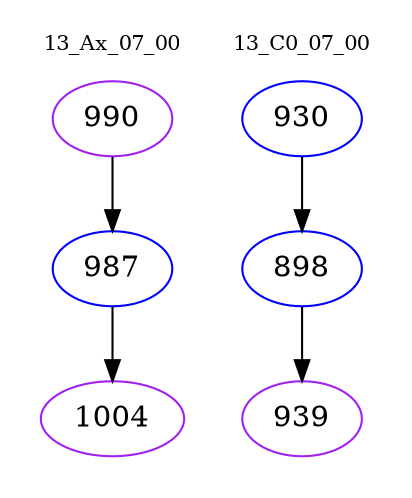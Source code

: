 digraph{
subgraph cluster_0 {
color = white
label = "13_Ax_07_00";
fontsize=10;
T0_990 [label="990", color="purple"]
T0_990 -> T0_987 [color="black"]
T0_987 [label="987", color="blue"]
T0_987 -> T0_1004 [color="black"]
T0_1004 [label="1004", color="purple"]
}
subgraph cluster_1 {
color = white
label = "13_C0_07_00";
fontsize=10;
T1_930 [label="930", color="blue"]
T1_930 -> T1_898 [color="black"]
T1_898 [label="898", color="blue"]
T1_898 -> T1_939 [color="black"]
T1_939 [label="939", color="purple"]
}
}
